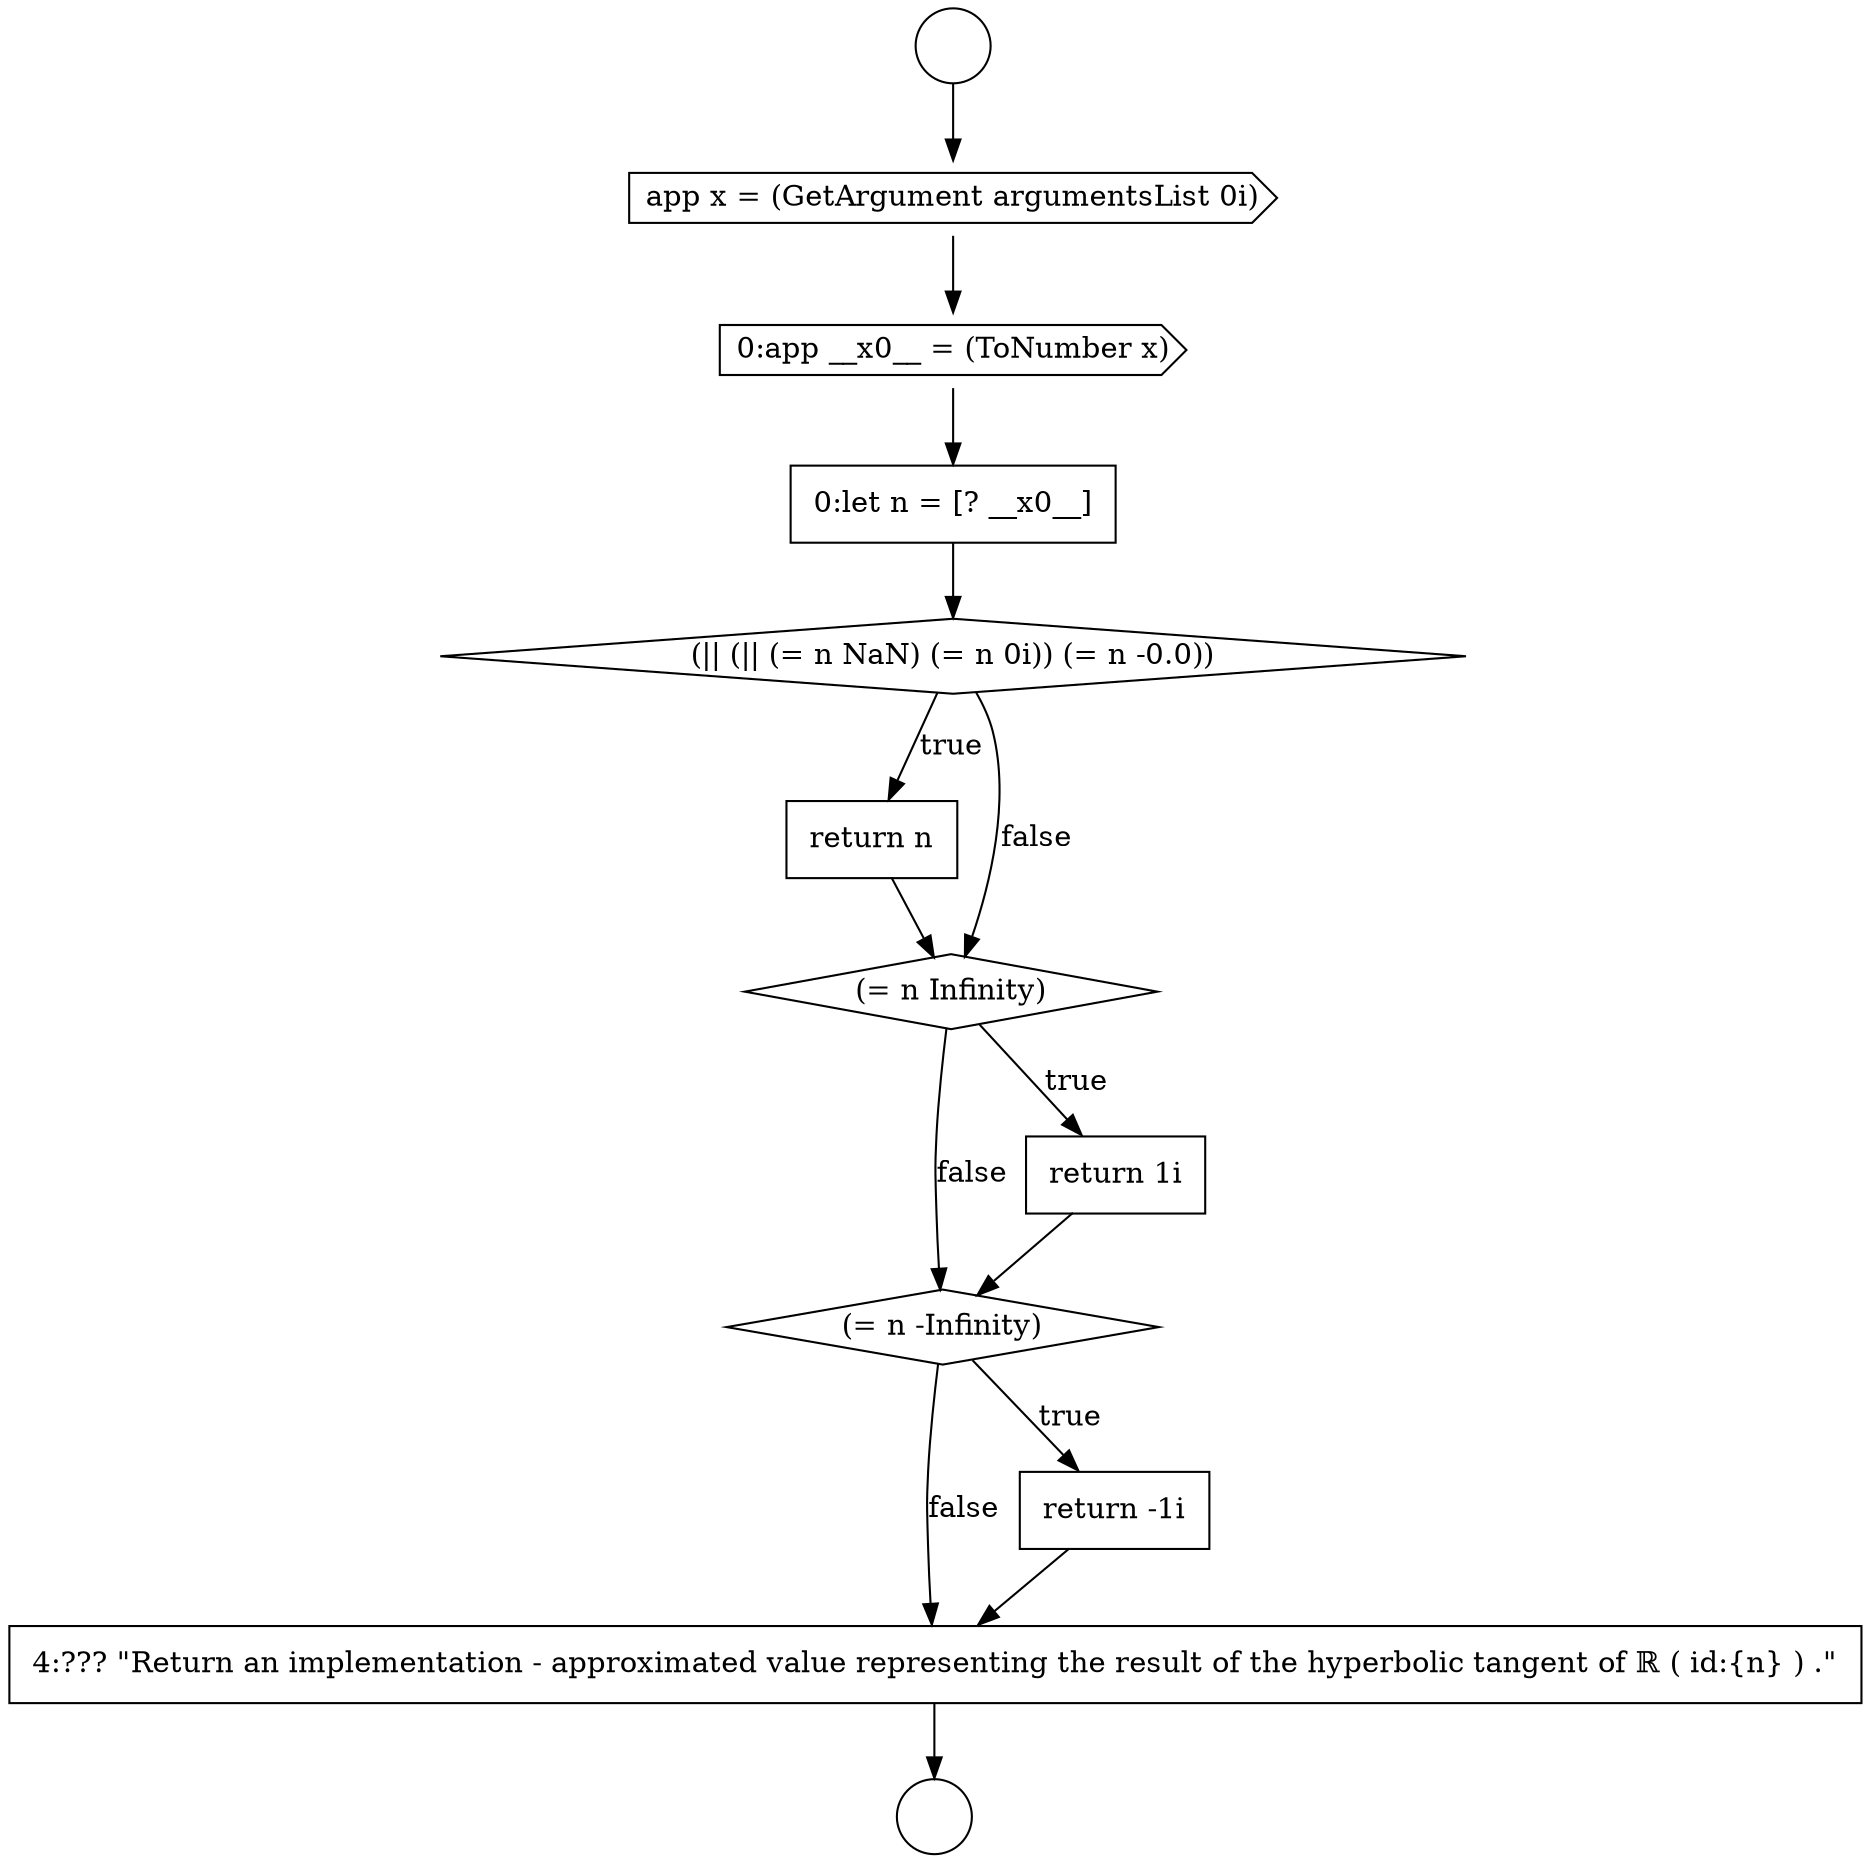 digraph {
  node13088 [shape=diamond, label=<<font color="black">(= n -Infinity)</font>> color="black" fillcolor="white" style=filled]
  node13083 [shape=none, margin=0, label=<<font color="black">
    <table border="0" cellborder="1" cellspacing="0" cellpadding="10">
      <tr><td align="left">0:let n = [? __x0__]</td></tr>
    </table>
  </font>> color="black" fillcolor="white" style=filled]
  node13084 [shape=diamond, label=<<font color="black">(|| (|| (= n NaN) (= n 0i)) (= n -0.0))</font>> color="black" fillcolor="white" style=filled]
  node13081 [shape=cds, label=<<font color="black">app x = (GetArgument argumentsList 0i)</font>> color="black" fillcolor="white" style=filled]
  node13090 [shape=none, margin=0, label=<<font color="black">
    <table border="0" cellborder="1" cellspacing="0" cellpadding="10">
      <tr><td align="left">4:??? &quot;Return an implementation - approximated value representing the result of the hyperbolic tangent of ℝ ( id:{n} ) .&quot;</td></tr>
    </table>
  </font>> color="black" fillcolor="white" style=filled]
  node13085 [shape=none, margin=0, label=<<font color="black">
    <table border="0" cellborder="1" cellspacing="0" cellpadding="10">
      <tr><td align="left">return n</td></tr>
    </table>
  </font>> color="black" fillcolor="white" style=filled]
  node13089 [shape=none, margin=0, label=<<font color="black">
    <table border="0" cellborder="1" cellspacing="0" cellpadding="10">
      <tr><td align="left">return -1i</td></tr>
    </table>
  </font>> color="black" fillcolor="white" style=filled]
  node13082 [shape=cds, label=<<font color="black">0:app __x0__ = (ToNumber x)</font>> color="black" fillcolor="white" style=filled]
  node13087 [shape=none, margin=0, label=<<font color="black">
    <table border="0" cellborder="1" cellspacing="0" cellpadding="10">
      <tr><td align="left">return 1i</td></tr>
    </table>
  </font>> color="black" fillcolor="white" style=filled]
  node13080 [shape=circle label=" " color="black" fillcolor="white" style=filled]
  node13079 [shape=circle label=" " color="black" fillcolor="white" style=filled]
  node13086 [shape=diamond, label=<<font color="black">(= n Infinity)</font>> color="black" fillcolor="white" style=filled]
  node13085 -> node13086 [ color="black"]
  node13079 -> node13081 [ color="black"]
  node13081 -> node13082 [ color="black"]
  node13082 -> node13083 [ color="black"]
  node13086 -> node13087 [label=<<font color="black">true</font>> color="black"]
  node13086 -> node13088 [label=<<font color="black">false</font>> color="black"]
  node13084 -> node13085 [label=<<font color="black">true</font>> color="black"]
  node13084 -> node13086 [label=<<font color="black">false</font>> color="black"]
  node13087 -> node13088 [ color="black"]
  node13090 -> node13080 [ color="black"]
  node13089 -> node13090 [ color="black"]
  node13083 -> node13084 [ color="black"]
  node13088 -> node13089 [label=<<font color="black">true</font>> color="black"]
  node13088 -> node13090 [label=<<font color="black">false</font>> color="black"]
}

